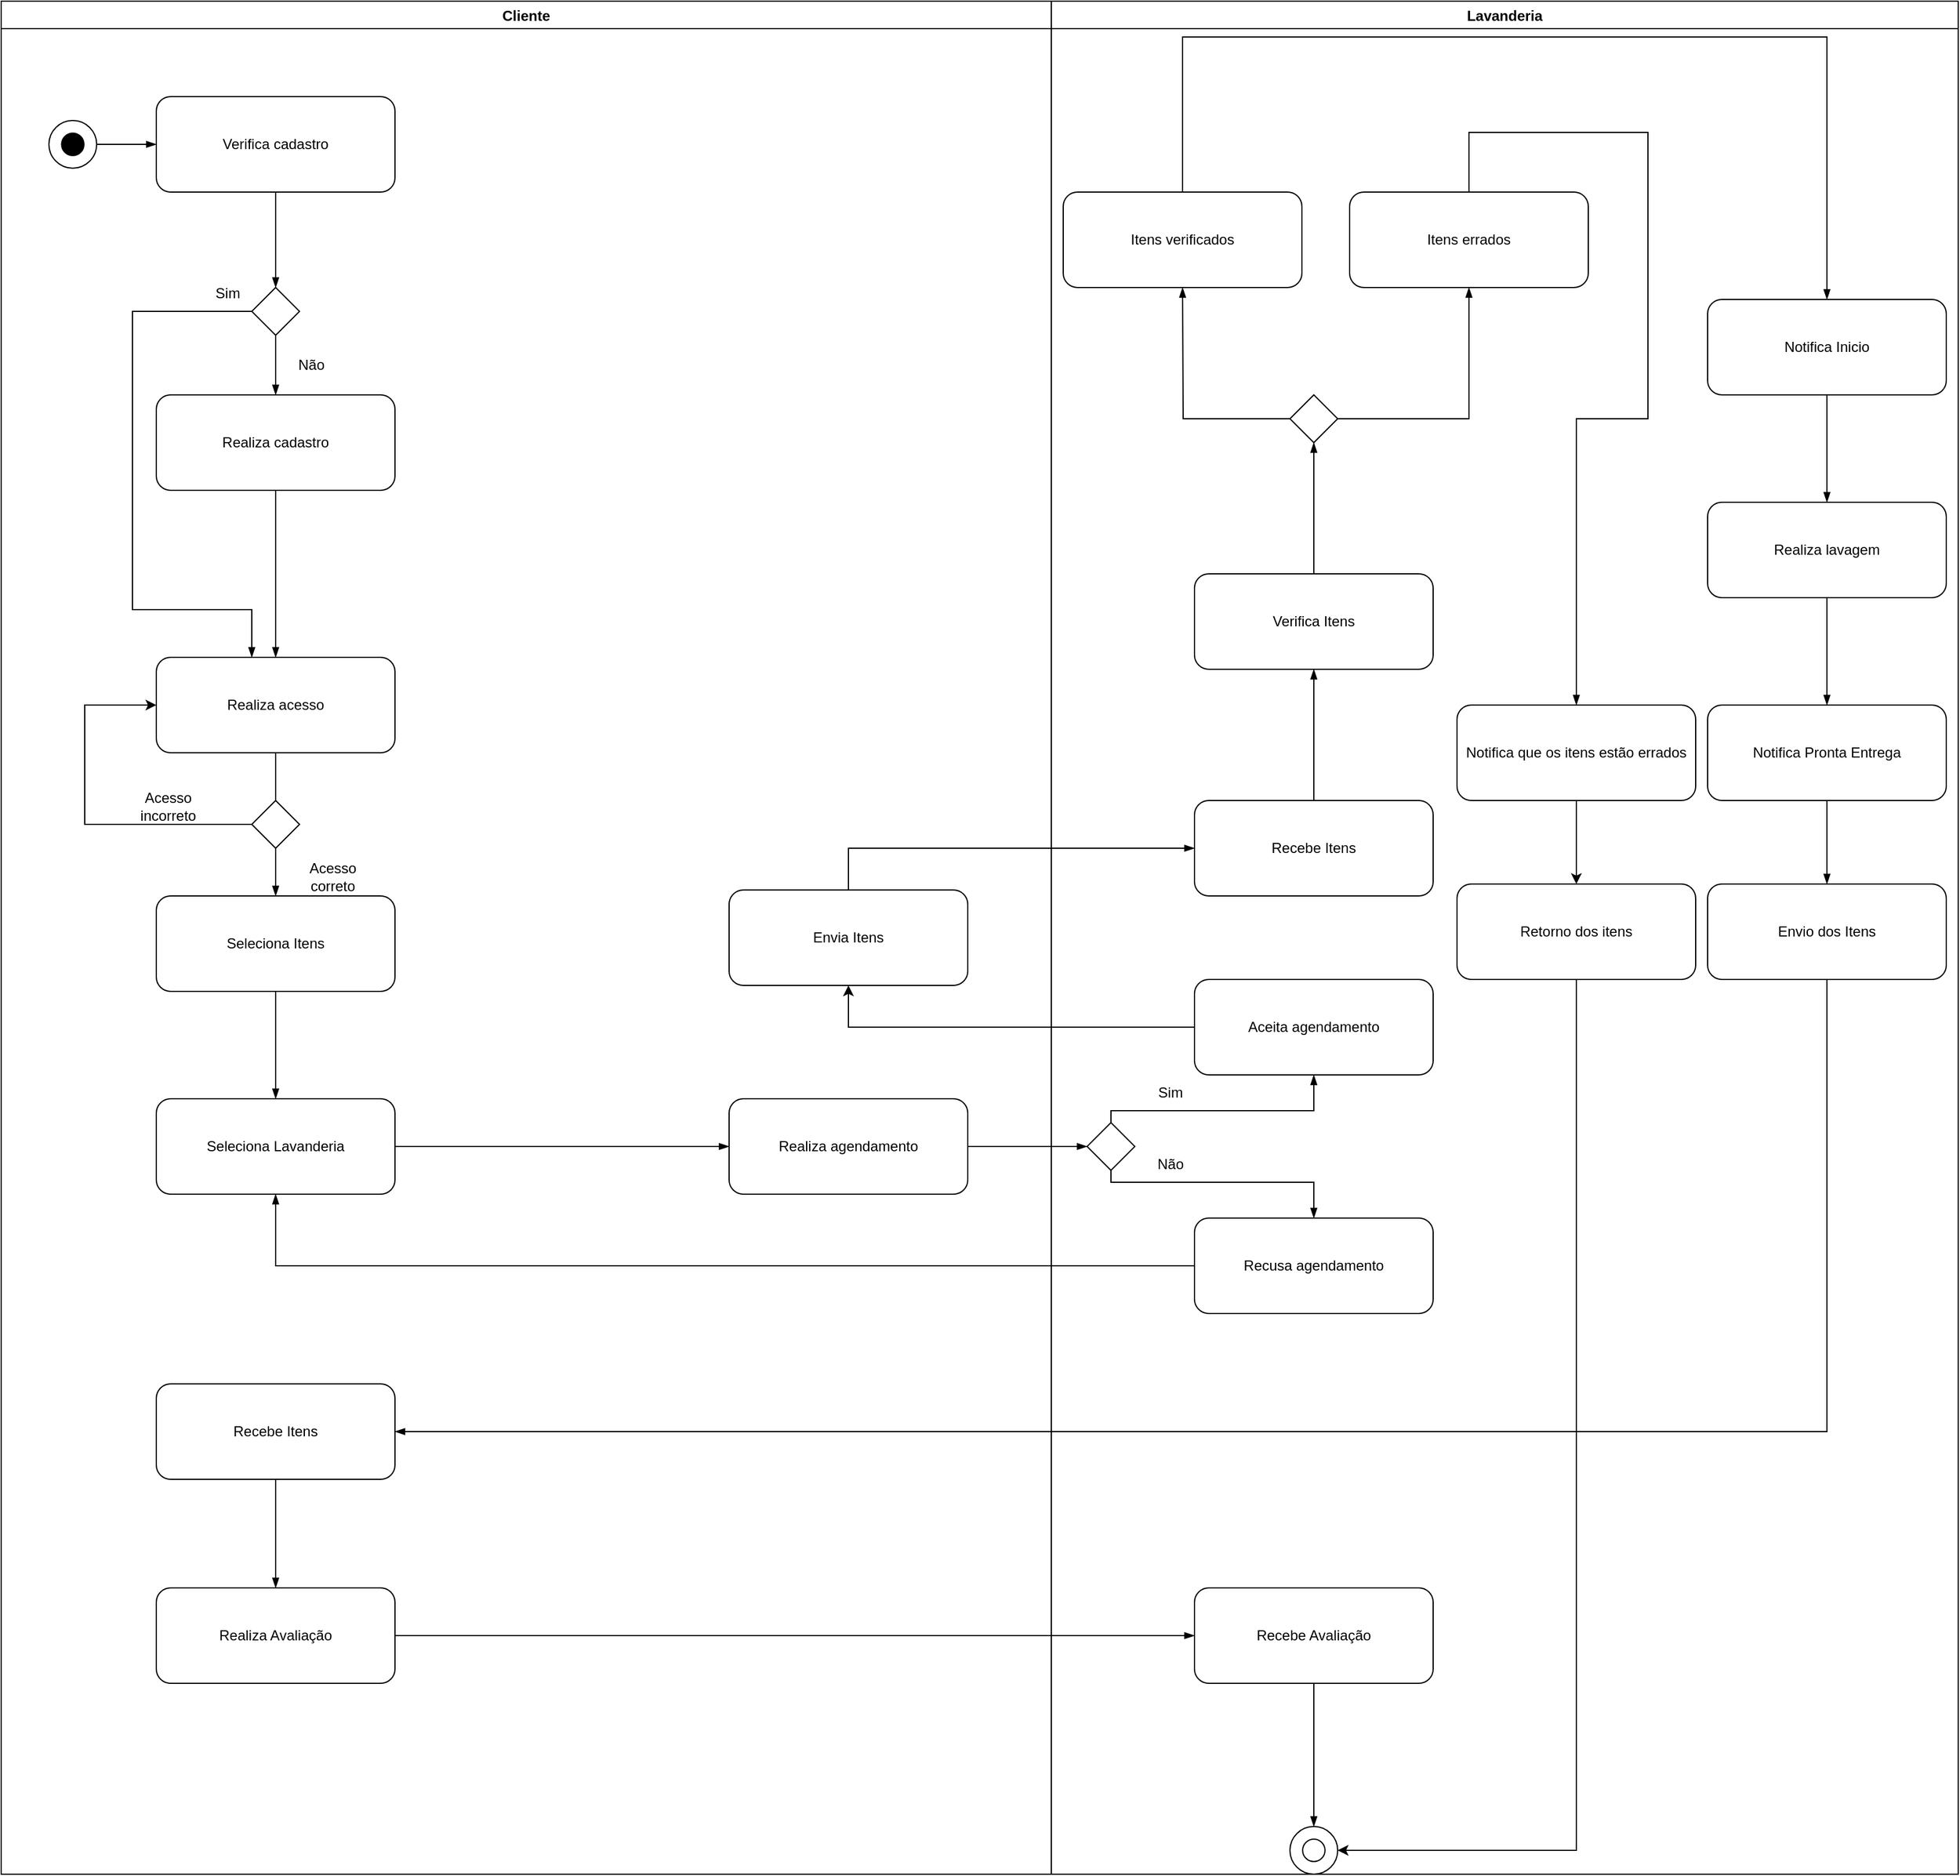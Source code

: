 <mxfile version="20.4.0" type="device" pages="3"><diagram id="IfsYRc5Mg-jDr0-MURpK" name="Operação completa"><mxGraphModel dx="4063" dy="2203" grid="1" gridSize="10" guides="1" tooltips="1" connect="1" arrows="1" fold="1" page="1" pageScale="1" pageWidth="1654" pageHeight="1169" math="0" shadow="0"><root><mxCell id="0"/><mxCell id="1" parent="0"/><mxCell id="47vRKmTv-_19eNQGU1aW-1" value="" style="group" parent="1" vertex="1" connectable="0"><mxGeometry x="50" y="110" width="40" height="40" as="geometry"/></mxCell><mxCell id="47vRKmTv-_19eNQGU1aW-2" value="" style="ellipse;whiteSpace=wrap;html=1;aspect=fixed;fillColor=#FFFFFF;" parent="47vRKmTv-_19eNQGU1aW-1" vertex="1"><mxGeometry width="40" height="40" as="geometry"/></mxCell><mxCell id="47vRKmTv-_19eNQGU1aW-3" value="" style="ellipse;whiteSpace=wrap;html=1;aspect=fixed;fillColor=#000000;strokeColor=#000000;" parent="47vRKmTv-_19eNQGU1aW-1" vertex="1"><mxGeometry x="10.625" y="10.625" width="18.75" height="18.75" as="geometry"/></mxCell><mxCell id="VrFl7ydne5iU1kMgcS8h-3" style="edgeStyle=orthogonalEdgeStyle;rounded=0;orthogonalLoop=1;jettySize=auto;html=1;endArrow=blockThin;endFill=1;entryX=0.5;entryY=0;entryDx=0;entryDy=0;" parent="1" source="YXRBTgzAL3KgcLCefs1_-1" target="VrFl7ydne5iU1kMgcS8h-2" edge="1"><mxGeometry relative="1" as="geometry"><mxPoint x="240" y="250.0" as="targetPoint"/></mxGeometry></mxCell><mxCell id="YXRBTgzAL3KgcLCefs1_-1" value="Verifica cadastro" style="rounded=1;whiteSpace=wrap;html=1;fillColor=#FFFFFF;" parent="1" vertex="1"><mxGeometry x="140" y="90" width="200" height="80" as="geometry"/></mxCell><mxCell id="YXRBTgzAL3KgcLCefs1_-2" style="edgeStyle=orthogonalEdgeStyle;rounded=0;orthogonalLoop=1;jettySize=auto;html=1;entryX=0;entryY=0.5;entryDx=0;entryDy=0;endArrow=blockThin;endFill=1;" parent="1" source="47vRKmTv-_19eNQGU1aW-2" target="YXRBTgzAL3KgcLCefs1_-1" edge="1"><mxGeometry relative="1" as="geometry"/></mxCell><mxCell id="VrFl7ydne5iU1kMgcS8h-1" value="" style="group" parent="1" vertex="1" connectable="0"><mxGeometry x="220" y="250" width="40" height="40" as="geometry"/></mxCell><mxCell id="VrFl7ydne5iU1kMgcS8h-2" value="" style="rhombus;whiteSpace=wrap;html=1;fillColor=#FFFFFF;" parent="VrFl7ydne5iU1kMgcS8h-1" vertex="1"><mxGeometry width="40" height="40" as="geometry"/></mxCell><mxCell id="VrFl7ydne5iU1kMgcS8h-9" style="edgeStyle=orthogonalEdgeStyle;rounded=0;orthogonalLoop=1;jettySize=auto;html=1;entryX=0.5;entryY=0;entryDx=0;entryDy=0;endArrow=blockThin;endFill=1;" parent="1" source="VrFl7ydne5iU1kMgcS8h-4" target="VrFl7ydne5iU1kMgcS8h-7" edge="1"><mxGeometry relative="1" as="geometry"/></mxCell><mxCell id="VrFl7ydne5iU1kMgcS8h-4" value="Realiza cadastro" style="rounded=1;whiteSpace=wrap;html=1;fillColor=#FFFFFF;" parent="1" vertex="1"><mxGeometry x="140" y="340" width="200" height="80" as="geometry"/></mxCell><mxCell id="VrFl7ydne5iU1kMgcS8h-5" style="edgeStyle=orthogonalEdgeStyle;rounded=0;orthogonalLoop=1;jettySize=auto;html=1;entryX=0.5;entryY=0;entryDx=0;entryDy=0;endArrow=blockThin;endFill=1;" parent="1" source="VrFl7ydne5iU1kMgcS8h-2" target="VrFl7ydne5iU1kMgcS8h-4" edge="1"><mxGeometry relative="1" as="geometry"/></mxCell><mxCell id="VrFl7ydne5iU1kMgcS8h-6" style="edgeStyle=orthogonalEdgeStyle;rounded=0;orthogonalLoop=1;jettySize=auto;html=1;endArrow=blockThin;endFill=1;" parent="1" source="VrFl7ydne5iU1kMgcS8h-2" target="VrFl7ydne5iU1kMgcS8h-7" edge="1"><mxGeometry relative="1" as="geometry"><mxPoint x="200" y="550" as="targetPoint"/><Array as="points"><mxPoint x="120" y="270"/><mxPoint x="120" y="520"/><mxPoint x="220" y="520"/></Array></mxGeometry></mxCell><mxCell id="VrFl7ydne5iU1kMgcS8h-20" style="edgeStyle=orthogonalEdgeStyle;rounded=0;orthogonalLoop=1;jettySize=auto;html=1;endArrow=blockThin;endFill=1;" parent="1" source="VrFl7ydne5iU1kMgcS8h-7" edge="1"><mxGeometry relative="1" as="geometry"><mxPoint x="240" y="760" as="targetPoint"/></mxGeometry></mxCell><mxCell id="VrFl7ydne5iU1kMgcS8h-7" value="Realiza acesso" style="rounded=1;whiteSpace=wrap;html=1;fillColor=#FFFFFF;" parent="1" vertex="1"><mxGeometry x="140" y="560" width="200" height="80" as="geometry"/></mxCell><mxCell id="VrFl7ydne5iU1kMgcS8h-12" style="edgeStyle=orthogonalEdgeStyle;rounded=0;orthogonalLoop=1;jettySize=auto;html=1;endArrow=blockThin;endFill=1;" parent="1" source="VrFl7ydne5iU1kMgcS8h-11" edge="1"><mxGeometry relative="1" as="geometry"><mxPoint x="920" y="970" as="targetPoint"/></mxGeometry></mxCell><mxCell id="VrFl7ydne5iU1kMgcS8h-11" value="Realiza agendamento" style="rounded=1;whiteSpace=wrap;html=1;fillColor=#FFFFFF;" parent="1" vertex="1"><mxGeometry x="620" y="930" width="200" height="80" as="geometry"/></mxCell><mxCell id="t6k11m7pi8vJAR_w9bkH-12" style="edgeStyle=orthogonalEdgeStyle;rounded=0;orthogonalLoop=1;jettySize=auto;html=1;entryX=0.5;entryY=1;entryDx=0;entryDy=0;" parent="1" source="VrFl7ydne5iU1kMgcS8h-13" target="VrFl7ydne5iU1kMgcS8h-28" edge="1"><mxGeometry relative="1" as="geometry"/></mxCell><mxCell id="VrFl7ydne5iU1kMgcS8h-13" value="Aceita agendamento" style="rounded=1;whiteSpace=wrap;html=1;fillColor=#FFFFFF;" parent="1" vertex="1"><mxGeometry x="1010" y="830" width="200" height="80" as="geometry"/></mxCell><mxCell id="VrFl7ydne5iU1kMgcS8h-14" value="" style="group" parent="1" vertex="1" connectable="0"><mxGeometry x="920" y="950" width="40" height="40" as="geometry"/></mxCell><mxCell id="VrFl7ydne5iU1kMgcS8h-15" value="" style="rhombus;whiteSpace=wrap;html=1;fillColor=#FFFFFF;" parent="VrFl7ydne5iU1kMgcS8h-14" vertex="1"><mxGeometry width="40" height="40" as="geometry"/></mxCell><mxCell id="VrFl7ydne5iU1kMgcS8h-16" style="edgeStyle=orthogonalEdgeStyle;rounded=0;orthogonalLoop=1;jettySize=auto;html=1;entryX=0.5;entryY=1;entryDx=0;entryDy=0;endArrow=blockThin;endFill=1;" parent="1" source="VrFl7ydne5iU1kMgcS8h-15" target="VrFl7ydne5iU1kMgcS8h-13" edge="1"><mxGeometry relative="1" as="geometry"><Array as="points"><mxPoint x="940" y="940"/><mxPoint x="1110" y="940"/></Array></mxGeometry></mxCell><mxCell id="VrFl7ydne5iU1kMgcS8h-19" style="edgeStyle=orthogonalEdgeStyle;rounded=0;orthogonalLoop=1;jettySize=auto;html=1;entryX=0.5;entryY=1;entryDx=0;entryDy=0;endArrow=blockThin;endFill=1;" parent="1" source="VrFl7ydne5iU1kMgcS8h-17" target="VrFl7ydne5iU1kMgcS8h-25" edge="1"><mxGeometry relative="1" as="geometry"/></mxCell><mxCell id="VrFl7ydne5iU1kMgcS8h-17" value="Recusa agendamento" style="rounded=1;whiteSpace=wrap;html=1;fillColor=#FFFFFF;" parent="1" vertex="1"><mxGeometry x="1010" y="1030" width="200" height="80" as="geometry"/></mxCell><mxCell id="VrFl7ydne5iU1kMgcS8h-18" style="edgeStyle=orthogonalEdgeStyle;rounded=0;orthogonalLoop=1;jettySize=auto;html=1;entryX=0.5;entryY=0;entryDx=0;entryDy=0;endArrow=blockThin;endFill=1;" parent="1" source="VrFl7ydne5iU1kMgcS8h-15" target="VrFl7ydne5iU1kMgcS8h-17" edge="1"><mxGeometry relative="1" as="geometry"><Array as="points"><mxPoint x="940" y="1000"/><mxPoint x="1110" y="1000"/></Array></mxGeometry></mxCell><mxCell id="VrFl7ydne5iU1kMgcS8h-24" style="edgeStyle=orthogonalEdgeStyle;rounded=0;orthogonalLoop=1;jettySize=auto;html=1;endArrow=blockThin;endFill=1;" parent="1" source="VrFl7ydne5iU1kMgcS8h-21" edge="1"><mxGeometry relative="1" as="geometry"><mxPoint x="240" y="930" as="targetPoint"/></mxGeometry></mxCell><mxCell id="VrFl7ydne5iU1kMgcS8h-21" value="Seleciona Itens" style="rounded=1;whiteSpace=wrap;html=1;fillColor=#FFFFFF;" parent="1" vertex="1"><mxGeometry x="140" y="760" width="200" height="80" as="geometry"/></mxCell><mxCell id="VrFl7ydne5iU1kMgcS8h-26" style="edgeStyle=orthogonalEdgeStyle;rounded=0;orthogonalLoop=1;jettySize=auto;html=1;entryX=0;entryY=0.5;entryDx=0;entryDy=0;endArrow=blockThin;endFill=1;" parent="1" source="VrFl7ydne5iU1kMgcS8h-25" target="VrFl7ydne5iU1kMgcS8h-11" edge="1"><mxGeometry relative="1" as="geometry"/></mxCell><mxCell id="VrFl7ydne5iU1kMgcS8h-25" value="Seleciona Lavanderia" style="rounded=1;whiteSpace=wrap;html=1;fillColor=#FFFFFF;" parent="1" vertex="1"><mxGeometry x="140" y="930" width="200" height="80" as="geometry"/></mxCell><mxCell id="VrFl7ydne5iU1kMgcS8h-32" style="edgeStyle=orthogonalEdgeStyle;rounded=0;orthogonalLoop=1;jettySize=auto;html=1;entryX=0;entryY=0.5;entryDx=0;entryDy=0;endArrow=blockThin;endFill=1;exitX=0.5;exitY=0;exitDx=0;exitDy=0;" parent="1" source="VrFl7ydne5iU1kMgcS8h-28" target="VrFl7ydne5iU1kMgcS8h-31" edge="1"><mxGeometry relative="1" as="geometry"><Array as="points"><mxPoint x="720" y="720"/></Array></mxGeometry></mxCell><mxCell id="VrFl7ydne5iU1kMgcS8h-35" style="edgeStyle=orthogonalEdgeStyle;rounded=0;orthogonalLoop=1;jettySize=auto;html=1;entryX=0.5;entryY=1;entryDx=0;entryDy=0;endArrow=blockThin;endFill=1;" parent="1" source="VrFl7ydne5iU1kMgcS8h-31" target="VrFl7ydne5iU1kMgcS8h-34" edge="1"><mxGeometry relative="1" as="geometry"/></mxCell><mxCell id="VrFl7ydne5iU1kMgcS8h-31" value="Recebe Itens" style="rounded=1;whiteSpace=wrap;html=1;fillColor=#FFFFFF;" parent="1" vertex="1"><mxGeometry x="1010" y="680" width="200" height="80" as="geometry"/></mxCell><mxCell id="VrFl7ydne5iU1kMgcS8h-38" style="edgeStyle=orthogonalEdgeStyle;rounded=0;orthogonalLoop=1;jettySize=auto;html=1;entryX=0.5;entryY=1;entryDx=0;entryDy=0;endArrow=blockThin;endFill=1;" parent="1" source="VrFl7ydne5iU1kMgcS8h-34" target="VrFl7ydne5iU1kMgcS8h-37" edge="1"><mxGeometry relative="1" as="geometry"/></mxCell><mxCell id="VrFl7ydne5iU1kMgcS8h-34" value="Verifica Itens" style="rounded=1;whiteSpace=wrap;html=1;fillColor=#FFFFFF;" parent="1" vertex="1"><mxGeometry x="1010" y="490" width="200" height="80" as="geometry"/></mxCell><mxCell id="VrFl7ydne5iU1kMgcS8h-36" value="" style="group" parent="1" vertex="1" connectable="0"><mxGeometry x="1090" y="340" width="40" height="40" as="geometry"/></mxCell><mxCell id="VrFl7ydne5iU1kMgcS8h-37" value="" style="rhombus;whiteSpace=wrap;html=1;fillColor=#FFFFFF;" parent="VrFl7ydne5iU1kMgcS8h-36" vertex="1"><mxGeometry width="40" height="40" as="geometry"/></mxCell><mxCell id="VrFl7ydne5iU1kMgcS8h-39" style="edgeStyle=orthogonalEdgeStyle;rounded=0;orthogonalLoop=1;jettySize=auto;html=1;endArrow=blockThin;endFill=1;" parent="1" source="VrFl7ydne5iU1kMgcS8h-37" edge="1"><mxGeometry relative="1" as="geometry"><mxPoint x="1000" y="250" as="targetPoint"/></mxGeometry></mxCell><mxCell id="VrFl7ydne5iU1kMgcS8h-45" style="edgeStyle=orthogonalEdgeStyle;rounded=0;orthogonalLoop=1;jettySize=auto;html=1;entryX=0.5;entryY=0;entryDx=0;entryDy=0;endArrow=blockThin;endFill=1;" parent="1" source="VrFl7ydne5iU1kMgcS8h-40" target="VrFl7ydne5iU1kMgcS8h-44" edge="1"><mxGeometry relative="1" as="geometry"><Array as="points"><mxPoint x="1000" y="40"/><mxPoint x="1540" y="40"/></Array></mxGeometry></mxCell><mxCell id="VrFl7ydne5iU1kMgcS8h-40" value="Itens verificados" style="rounded=1;whiteSpace=wrap;html=1;fillColor=#FFFFFF;" parent="1" vertex="1"><mxGeometry x="900" y="170" width="200" height="80" as="geometry"/></mxCell><mxCell id="VrFl7ydne5iU1kMgcS8h-53" style="edgeStyle=orthogonalEdgeStyle;rounded=0;orthogonalLoop=1;jettySize=auto;html=1;entryX=0.5;entryY=0;entryDx=0;entryDy=0;endArrow=blockThin;endFill=1;" parent="1" source="VrFl7ydne5iU1kMgcS8h-41" target="t6k11m7pi8vJAR_w9bkH-1" edge="1"><mxGeometry relative="1" as="geometry"><Array as="points"><mxPoint x="1240" y="120"/><mxPoint x="1390" y="120"/><mxPoint x="1390" y="360"/><mxPoint x="1330" y="360"/></Array></mxGeometry></mxCell><mxCell id="VrFl7ydne5iU1kMgcS8h-41" value="Itens errados" style="rounded=1;whiteSpace=wrap;html=1;fillColor=#FFFFFF;" parent="1" vertex="1"><mxGeometry x="1140" y="170" width="200" height="80" as="geometry"/></mxCell><mxCell id="VrFl7ydne5iU1kMgcS8h-42" style="edgeStyle=orthogonalEdgeStyle;rounded=0;orthogonalLoop=1;jettySize=auto;html=1;entryX=0.5;entryY=1;entryDx=0;entryDy=0;endArrow=blockThin;endFill=1;" parent="1" source="VrFl7ydne5iU1kMgcS8h-37" target="VrFl7ydne5iU1kMgcS8h-41" edge="1"><mxGeometry relative="1" as="geometry"/></mxCell><mxCell id="VrFl7ydne5iU1kMgcS8h-47" style="edgeStyle=orthogonalEdgeStyle;rounded=0;orthogonalLoop=1;jettySize=auto;html=1;entryX=0.5;entryY=0;entryDx=0;entryDy=0;endArrow=blockThin;endFill=1;" parent="1" source="VrFl7ydne5iU1kMgcS8h-44" target="VrFl7ydne5iU1kMgcS8h-46" edge="1"><mxGeometry relative="1" as="geometry"/></mxCell><mxCell id="VrFl7ydne5iU1kMgcS8h-44" value="Notifica Inicio" style="rounded=1;whiteSpace=wrap;html=1;fillColor=#FFFFFF;" parent="1" vertex="1"><mxGeometry x="1440" y="260" width="200" height="80" as="geometry"/></mxCell><mxCell id="VrFl7ydne5iU1kMgcS8h-50" style="edgeStyle=orthogonalEdgeStyle;rounded=0;orthogonalLoop=1;jettySize=auto;html=1;entryX=0.5;entryY=0;entryDx=0;entryDy=0;endArrow=blockThin;endFill=1;" parent="1" source="VrFl7ydne5iU1kMgcS8h-46" target="VrFl7ydne5iU1kMgcS8h-49" edge="1"><mxGeometry relative="1" as="geometry"/></mxCell><mxCell id="VrFl7ydne5iU1kMgcS8h-46" value="Realiza lavagem" style="rounded=1;whiteSpace=wrap;html=1;fillColor=#FFFFFF;" parent="1" vertex="1"><mxGeometry x="1440" y="430" width="200" height="80" as="geometry"/></mxCell><mxCell id="VrFl7ydne5iU1kMgcS8h-52" style="edgeStyle=orthogonalEdgeStyle;rounded=0;orthogonalLoop=1;jettySize=auto;html=1;entryX=0.5;entryY=0;entryDx=0;entryDy=0;endArrow=blockThin;endFill=1;" parent="1" source="VrFl7ydne5iU1kMgcS8h-49" target="VrFl7ydne5iU1kMgcS8h-51" edge="1"><mxGeometry relative="1" as="geometry"/></mxCell><mxCell id="VrFl7ydne5iU1kMgcS8h-49" value="Notifica Pronta Entrega" style="rounded=1;whiteSpace=wrap;html=1;fillColor=#FFFFFF;" parent="1" vertex="1"><mxGeometry x="1440" y="600" width="200" height="80" as="geometry"/></mxCell><mxCell id="VrFl7ydne5iU1kMgcS8h-56" style="edgeStyle=orthogonalEdgeStyle;rounded=0;orthogonalLoop=1;jettySize=auto;html=1;entryX=1;entryY=0.5;entryDx=0;entryDy=0;endArrow=blockThin;endFill=1;" parent="1" source="VrFl7ydne5iU1kMgcS8h-51" target="VrFl7ydne5iU1kMgcS8h-55" edge="1"><mxGeometry relative="1" as="geometry"><Array as="points"><mxPoint x="1540" y="1209"/></Array></mxGeometry></mxCell><mxCell id="VrFl7ydne5iU1kMgcS8h-51" value="Envio dos Itens" style="rounded=1;whiteSpace=wrap;html=1;fillColor=#FFFFFF;" parent="1" vertex="1"><mxGeometry x="1440" y="750" width="200" height="80" as="geometry"/></mxCell><mxCell id="VrFl7ydne5iU1kMgcS8h-58" value="" style="edgeStyle=orthogonalEdgeStyle;rounded=0;orthogonalLoop=1;jettySize=auto;html=1;endArrow=blockThin;endFill=1;entryX=0.5;entryY=0;entryDx=0;entryDy=0;" parent="1" source="VrFl7ydne5iU1kMgcS8h-55" target="VrFl7ydne5iU1kMgcS8h-59" edge="1"><mxGeometry relative="1" as="geometry"><mxPoint x="240" y="1339" as="targetPoint"/></mxGeometry></mxCell><mxCell id="VrFl7ydne5iU1kMgcS8h-55" value="Recebe Itens" style="rounded=1;whiteSpace=wrap;html=1;fillColor=#FFFFFF;" parent="1" vertex="1"><mxGeometry x="140" y="1169" width="200" height="80" as="geometry"/></mxCell><mxCell id="VrFl7ydne5iU1kMgcS8h-61" style="edgeStyle=orthogonalEdgeStyle;rounded=0;orthogonalLoop=1;jettySize=auto;html=1;entryX=0;entryY=0.5;entryDx=0;entryDy=0;endArrow=blockThin;endFill=1;" parent="1" source="VrFl7ydne5iU1kMgcS8h-59" target="VrFl7ydne5iU1kMgcS8h-60" edge="1"><mxGeometry relative="1" as="geometry"/></mxCell><mxCell id="VrFl7ydne5iU1kMgcS8h-59" value="Realiza Avaliação" style="rounded=1;whiteSpace=wrap;html=1;fillColor=#FFFFFF;" parent="1" vertex="1"><mxGeometry x="140" y="1340" width="200" height="80" as="geometry"/></mxCell><mxCell id="01LzA9og32N8gDvqlm2z-8" style="edgeStyle=orthogonalEdgeStyle;rounded=0;orthogonalLoop=1;jettySize=auto;html=1;endArrow=blockThin;endFill=1;" parent="1" source="VrFl7ydne5iU1kMgcS8h-60" edge="1"><mxGeometry relative="1" as="geometry"><mxPoint x="1110" y="1540" as="targetPoint"/></mxGeometry></mxCell><mxCell id="VrFl7ydne5iU1kMgcS8h-60" value="Recebe Avaliação" style="rounded=1;whiteSpace=wrap;html=1;fillColor=#FFFFFF;" parent="1" vertex="1"><mxGeometry x="1010" y="1340" width="200" height="80" as="geometry"/></mxCell><mxCell id="01LzA9og32N8gDvqlm2z-5" value="" style="group" parent="1" vertex="1" connectable="0"><mxGeometry x="1090" y="1540" width="40" height="40" as="geometry"/></mxCell><mxCell id="01LzA9og32N8gDvqlm2z-6" value="" style="ellipse;whiteSpace=wrap;html=1;aspect=fixed;fillColor=#FFFFFF;" parent="01LzA9og32N8gDvqlm2z-5" vertex="1"><mxGeometry width="40" height="40" as="geometry"/></mxCell><mxCell id="01LzA9og32N8gDvqlm2z-7" value="" style="ellipse;whiteSpace=wrap;html=1;aspect=fixed;fillColor=none;strokeColor=#000000;" parent="01LzA9og32N8gDvqlm2z-5" vertex="1"><mxGeometry x="10.625" y="10.625" width="18.75" height="18.75" as="geometry"/></mxCell><mxCell id="01LzA9og32N8gDvqlm2z-9" value="Cliente" style="swimlane;strokeColor=#000000;fillColor=none;" parent="1" vertex="1"><mxGeometry x="10" y="10" width="880" height="1570" as="geometry"/></mxCell><mxCell id="t6k11m7pi8vJAR_w9bkH-8" value="" style="rhombus;whiteSpace=wrap;html=1;fillColor=#FFFFFF;" parent="01LzA9og32N8gDvqlm2z-9" vertex="1"><mxGeometry x="210" y="670" width="40" height="40" as="geometry"/></mxCell><mxCell id="t6k11m7pi8vJAR_w9bkH-10" value="Acesso incorreto" style="text;html=1;strokeColor=none;fillColor=none;align=center;verticalAlign=middle;whiteSpace=wrap;rounded=0;" parent="01LzA9og32N8gDvqlm2z-9" vertex="1"><mxGeometry x="110" y="660" width="60" height="30" as="geometry"/></mxCell><mxCell id="t6k11m7pi8vJAR_w9bkH-11" value="Acesso correto" style="text;html=1;strokeColor=none;fillColor=none;align=center;verticalAlign=middle;whiteSpace=wrap;rounded=0;" parent="01LzA9og32N8gDvqlm2z-9" vertex="1"><mxGeometry x="248" y="719" width="60" height="30" as="geometry"/></mxCell><mxCell id="VrFl7ydne5iU1kMgcS8h-28" value="Envia Itens" style="rounded=1;whiteSpace=wrap;html=1;fillColor=#FFFFFF;" parent="01LzA9og32N8gDvqlm2z-9" vertex="1"><mxGeometry x="610" y="745" width="200" height="80" as="geometry"/></mxCell><mxCell id="SahFtmSIuTsFPScxFOdT-1" value="Sim" style="text;html=1;strokeColor=none;fillColor=none;align=center;verticalAlign=middle;whiteSpace=wrap;rounded=0;" vertex="1" parent="01LzA9og32N8gDvqlm2z-9"><mxGeometry x="160" y="230" width="60" height="30" as="geometry"/></mxCell><mxCell id="SahFtmSIuTsFPScxFOdT-2" value="Não" style="text;html=1;strokeColor=none;fillColor=none;align=center;verticalAlign=middle;whiteSpace=wrap;rounded=0;" vertex="1" parent="01LzA9og32N8gDvqlm2z-9"><mxGeometry x="230" y="290" width="60" height="30" as="geometry"/></mxCell><mxCell id="01LzA9og32N8gDvqlm2z-10" value="Lavanderia" style="swimlane;strokeColor=#000000;fillColor=none;" parent="1" vertex="1"><mxGeometry x="890" y="10" width="760" height="1570" as="geometry"/></mxCell><mxCell id="t6k11m7pi8vJAR_w9bkH-6" style="edgeStyle=orthogonalEdgeStyle;rounded=0;orthogonalLoop=1;jettySize=auto;html=1;entryX=0.5;entryY=0;entryDx=0;entryDy=0;" parent="01LzA9og32N8gDvqlm2z-10" source="t6k11m7pi8vJAR_w9bkH-1" target="t6k11m7pi8vJAR_w9bkH-5" edge="1"><mxGeometry relative="1" as="geometry"/></mxCell><mxCell id="t6k11m7pi8vJAR_w9bkH-1" value="Notifica que os itens estão errados" style="rounded=1;whiteSpace=wrap;html=1;fillColor=#FFFFFF;" parent="01LzA9og32N8gDvqlm2z-10" vertex="1"><mxGeometry x="340" y="590" width="200" height="80" as="geometry"/></mxCell><mxCell id="t6k11m7pi8vJAR_w9bkH-5" value="Retorno dos itens" style="rounded=1;whiteSpace=wrap;html=1;fillColor=#FFFFFF;" parent="01LzA9og32N8gDvqlm2z-10" vertex="1"><mxGeometry x="340" y="740" width="200" height="80" as="geometry"/></mxCell><mxCell id="sqboNvfPDtbjn3dPvoHU-1" value="Sim" style="text;html=1;strokeColor=none;fillColor=none;align=center;verticalAlign=middle;whiteSpace=wrap;rounded=0;" vertex="1" parent="01LzA9og32N8gDvqlm2z-10"><mxGeometry x="70" y="900" width="60" height="30" as="geometry"/></mxCell><mxCell id="sqboNvfPDtbjn3dPvoHU-2" value="Não" style="text;html=1;strokeColor=none;fillColor=none;align=center;verticalAlign=middle;whiteSpace=wrap;rounded=0;" vertex="1" parent="01LzA9og32N8gDvqlm2z-10"><mxGeometry x="70" y="960" width="60" height="30" as="geometry"/></mxCell><mxCell id="t6k11m7pi8vJAR_w9bkH-7" style="edgeStyle=orthogonalEdgeStyle;rounded=0;orthogonalLoop=1;jettySize=auto;html=1;entryX=1;entryY=0.5;entryDx=0;entryDy=0;" parent="1" source="t6k11m7pi8vJAR_w9bkH-5" target="01LzA9og32N8gDvqlm2z-6" edge="1"><mxGeometry relative="1" as="geometry"><Array as="points"><mxPoint x="1330" y="1560"/></Array></mxGeometry></mxCell><mxCell id="t6k11m7pi8vJAR_w9bkH-9" style="edgeStyle=orthogonalEdgeStyle;rounded=0;orthogonalLoop=1;jettySize=auto;html=1;entryX=0;entryY=0.5;entryDx=0;entryDy=0;" parent="1" source="t6k11m7pi8vJAR_w9bkH-8" target="VrFl7ydne5iU1kMgcS8h-7" edge="1"><mxGeometry relative="1" as="geometry"><Array as="points"><mxPoint x="80" y="700"/><mxPoint x="80" y="600"/></Array></mxGeometry></mxCell></root></mxGraphModel></diagram><diagram id="sxvmRgZ_YBnTu4JssiMf" name="Pagamento"><mxGraphModel dx="2370" dy="1285" grid="1" gridSize="10" guides="1" tooltips="1" connect="1" arrows="1" fold="1" page="1" pageScale="1" pageWidth="1654" pageHeight="1169" math="0" shadow="0"><root><mxCell id="0"/><mxCell id="1" parent="0"/><mxCell id="ZNAPqNx0gfUWYZjUcan0-1" value="Banco" style="swimlane;" vertex="1" parent="1"><mxGeometry x="3" y="160" width="1647" height="820" as="geometry"/></mxCell><mxCell id="a3QS-mO6QSkXfo5q1LpN-1" value="" style="group" parent="ZNAPqNx0gfUWYZjUcan0-1" vertex="1" connectable="0"><mxGeometry x="17" y="400" width="40" height="40" as="geometry"/></mxCell><mxCell id="a3QS-mO6QSkXfo5q1LpN-2" value="" style="ellipse;whiteSpace=wrap;html=1;aspect=fixed;fillColor=#FFFFFF;" parent="a3QS-mO6QSkXfo5q1LpN-1" vertex="1"><mxGeometry width="40" height="40" as="geometry"/></mxCell><mxCell id="a3QS-mO6QSkXfo5q1LpN-3" value="" style="ellipse;whiteSpace=wrap;html=1;aspect=fixed;fillColor=#000000;" parent="a3QS-mO6QSkXfo5q1LpN-1" vertex="1"><mxGeometry x="10.625" y="10.625" width="18.75" height="18.75" as="geometry"/></mxCell><mxCell id="a3QS-mO6QSkXfo5q1LpN-4" style="edgeStyle=orthogonalEdgeStyle;rounded=0;orthogonalLoop=1;jettySize=auto;html=1;endArrow=blockThin;endFill=1;" parent="ZNAPqNx0gfUWYZjUcan0-1" source="a3QS-mO6QSkXfo5q1LpN-2" edge="1"><mxGeometry relative="1" as="geometry"><mxPoint x="137" y="420" as="targetPoint"/></mxGeometry></mxCell><mxCell id="B0vrQ1eZEdZoNN2Sc7O5-1" style="edgeStyle=orthogonalEdgeStyle;rounded=0;orthogonalLoop=1;jettySize=auto;html=1;endArrow=blockThin;endFill=1;" parent="ZNAPqNx0gfUWYZjUcan0-1" source="B0vrQ1eZEdZoNN2Sc7O5-2" edge="1"><mxGeometry relative="1" as="geometry"><mxPoint x="387" y="420" as="targetPoint"/></mxGeometry></mxCell><mxCell id="B0vrQ1eZEdZoNN2Sc7O5-2" value="Cria transação" style="rounded=1;whiteSpace=wrap;html=1;fillColor=#FFFFFF;" parent="ZNAPqNx0gfUWYZjUcan0-1" vertex="1"><mxGeometry x="137" y="380" width="200" height="80" as="geometry"/></mxCell><mxCell id="TjZODov4gZNtRjL34HoA-1" value="" style="group" parent="ZNAPqNx0gfUWYZjUcan0-1" vertex="1" connectable="0"><mxGeometry x="387" y="400" width="40" height="40" as="geometry"/></mxCell><mxCell id="TjZODov4gZNtRjL34HoA-2" value="" style="rhombus;whiteSpace=wrap;html=1;fillColor=#FFFFFF;" parent="TjZODov4gZNtRjL34HoA-1" vertex="1"><mxGeometry width="40" height="40" as="geometry"/></mxCell><mxCell id="BY1lvRaxusAdbS99mWs7-4" value="Cartão de crédito" style="rounded=1;whiteSpace=wrap;html=1;fillColor=#FFFFFF;" parent="ZNAPqNx0gfUWYZjUcan0-1" vertex="1"><mxGeometry x="457" y="235" width="200" height="80" as="geometry"/></mxCell><mxCell id="BY1lvRaxusAdbS99mWs7-6" value="Pix" style="rounded=1;whiteSpace=wrap;html=1;fillColor=#FFFFFF;" parent="ZNAPqNx0gfUWYZjUcan0-1" vertex="1"><mxGeometry x="457" y="380" width="200" height="80" as="geometry"/></mxCell><mxCell id="BY1lvRaxusAdbS99mWs7-8" value="Boleto Bancário" style="rounded=1;whiteSpace=wrap;html=1;fillColor=#FFFFFF;" parent="ZNAPqNx0gfUWYZjUcan0-1" vertex="1"><mxGeometry x="457" y="535" width="200" height="80" as="geometry"/></mxCell><mxCell id="BY1lvRaxusAdbS99mWs7-9" style="edgeStyle=orthogonalEdgeStyle;rounded=0;orthogonalLoop=1;jettySize=auto;html=1;entryX=0;entryY=0.5;entryDx=0;entryDy=0;endArrow=blockThin;endFill=1;" parent="ZNAPqNx0gfUWYZjUcan0-1" source="TjZODov4gZNtRjL34HoA-2" target="BY1lvRaxusAdbS99mWs7-6" edge="1"><mxGeometry relative="1" as="geometry"/></mxCell><mxCell id="BY1lvRaxusAdbS99mWs7-10" style="edgeStyle=orthogonalEdgeStyle;rounded=0;orthogonalLoop=1;jettySize=auto;html=1;entryX=0;entryY=0.5;entryDx=0;entryDy=0;endArrow=blockThin;endFill=1;" parent="ZNAPqNx0gfUWYZjUcan0-1" source="TjZODov4gZNtRjL34HoA-2" target="BY1lvRaxusAdbS99mWs7-4" edge="1"><mxGeometry relative="1" as="geometry"><Array as="points"><mxPoint x="407" y="275"/></Array></mxGeometry></mxCell><mxCell id="BY1lvRaxusAdbS99mWs7-11" style="edgeStyle=orthogonalEdgeStyle;rounded=0;orthogonalLoop=1;jettySize=auto;html=1;entryX=0;entryY=0.5;entryDx=0;entryDy=0;endArrow=blockThin;endFill=1;" parent="ZNAPqNx0gfUWYZjUcan0-1" source="TjZODov4gZNtRjL34HoA-2" target="BY1lvRaxusAdbS99mWs7-8" edge="1"><mxGeometry relative="1" as="geometry"><Array as="points"><mxPoint x="407" y="575"/></Array></mxGeometry></mxCell><mxCell id="BY1lvRaxusAdbS99mWs7-13" value="Envia transação&amp;nbsp;" style="rounded=1;whiteSpace=wrap;html=1;fillColor=#FFFFFF;" parent="ZNAPqNx0gfUWYZjUcan0-1" vertex="1"><mxGeometry x="794" y="380" width="200" height="80" as="geometry"/></mxCell><mxCell id="BY1lvRaxusAdbS99mWs7-24" style="edgeStyle=orthogonalEdgeStyle;rounded=0;orthogonalLoop=1;jettySize=auto;html=1;entryX=0;entryY=0.5;entryDx=0;entryDy=0;endArrow=blockThin;endFill=1;" parent="ZNAPqNx0gfUWYZjUcan0-1" source="BY1lvRaxusAdbS99mWs7-14" target="BY1lvRaxusAdbS99mWs7-13" edge="1"><mxGeometry relative="1" as="geometry"/></mxCell><mxCell id="BY1lvRaxusAdbS99mWs7-14" value="" style="rhombus;whiteSpace=wrap;html=1;fillColor=#FFFFFF;" parent="ZNAPqNx0gfUWYZjUcan0-1" vertex="1"><mxGeometry x="714" y="400" width="40" height="40" as="geometry"/></mxCell><mxCell id="BY1lvRaxusAdbS99mWs7-3" style="edgeStyle=orthogonalEdgeStyle;rounded=0;orthogonalLoop=1;jettySize=auto;html=1;endArrow=blockThin;endFill=1;entryX=0.5;entryY=0;entryDx=0;entryDy=0;" parent="ZNAPqNx0gfUWYZjUcan0-1" source="BY1lvRaxusAdbS99mWs7-4" target="BY1lvRaxusAdbS99mWs7-14" edge="1"><mxGeometry relative="1" as="geometry"><mxPoint x="707" y="275" as="targetPoint"/></mxGeometry></mxCell><mxCell id="BY1lvRaxusAdbS99mWs7-5" style="edgeStyle=orthogonalEdgeStyle;rounded=0;orthogonalLoop=1;jettySize=auto;html=1;endArrow=blockThin;endFill=1;entryX=0;entryY=0.5;entryDx=0;entryDy=0;" parent="ZNAPqNx0gfUWYZjUcan0-1" source="BY1lvRaxusAdbS99mWs7-6" target="BY1lvRaxusAdbS99mWs7-14" edge="1"><mxGeometry relative="1" as="geometry"><mxPoint x="707" y="420" as="targetPoint"/></mxGeometry></mxCell><mxCell id="BY1lvRaxusAdbS99mWs7-16" value="" style="rhombus;whiteSpace=wrap;html=1;fillColor=#FFFFFF;" parent="ZNAPqNx0gfUWYZjUcan0-1" vertex="1"><mxGeometry x="1024" y="400" width="40" height="40" as="geometry"/></mxCell><mxCell id="BY1lvRaxusAdbS99mWs7-7" style="edgeStyle=orthogonalEdgeStyle;rounded=0;orthogonalLoop=1;jettySize=auto;html=1;endArrow=blockThin;endFill=1;entryX=0.5;entryY=1;entryDx=0;entryDy=0;" parent="ZNAPqNx0gfUWYZjUcan0-1" source="BY1lvRaxusAdbS99mWs7-8" target="BY1lvRaxusAdbS99mWs7-14" edge="1"><mxGeometry relative="1" as="geometry"><mxPoint x="707" y="575" as="targetPoint"/></mxGeometry></mxCell><mxCell id="BY1lvRaxusAdbS99mWs7-25" style="edgeStyle=orthogonalEdgeStyle;rounded=0;orthogonalLoop=1;jettySize=auto;html=1;entryX=0;entryY=0.5;entryDx=0;entryDy=0;endArrow=blockThin;endFill=1;" parent="ZNAPqNx0gfUWYZjUcan0-1" source="BY1lvRaxusAdbS99mWs7-13" target="BY1lvRaxusAdbS99mWs7-16" edge="1"><mxGeometry relative="1" as="geometry"/></mxCell><mxCell id="BY1lvRaxusAdbS99mWs7-18" value="Transação confirmada" style="rounded=1;whiteSpace=wrap;html=1;fillColor=#FFFFFF;" parent="ZNAPqNx0gfUWYZjUcan0-1" vertex="1"><mxGeometry x="1094" y="295" width="200" height="80" as="geometry"/></mxCell><mxCell id="BY1lvRaxusAdbS99mWs7-27" style="edgeStyle=orthogonalEdgeStyle;rounded=0;orthogonalLoop=1;jettySize=auto;html=1;entryX=0;entryY=0.5;entryDx=0;entryDy=0;endArrow=blockThin;endFill=1;" parent="ZNAPqNx0gfUWYZjUcan0-1" source="BY1lvRaxusAdbS99mWs7-16" target="BY1lvRaxusAdbS99mWs7-18" edge="1"><mxGeometry relative="1" as="geometry"><Array as="points"><mxPoint x="1044" y="335"/></Array></mxGeometry></mxCell><mxCell id="BY1lvRaxusAdbS99mWs7-20" value="Transação cancelada" style="rounded=1;whiteSpace=wrap;html=1;fillColor=#FFFFFF;" parent="ZNAPqNx0gfUWYZjUcan0-1" vertex="1"><mxGeometry x="1094" y="465" width="200" height="80" as="geometry"/></mxCell><mxCell id="BY1lvRaxusAdbS99mWs7-26" style="edgeStyle=orthogonalEdgeStyle;rounded=0;orthogonalLoop=1;jettySize=auto;html=1;entryX=0;entryY=0.5;entryDx=0;entryDy=0;endArrow=blockThin;endFill=1;" parent="ZNAPqNx0gfUWYZjUcan0-1" source="BY1lvRaxusAdbS99mWs7-16" target="BY1lvRaxusAdbS99mWs7-20" edge="1"><mxGeometry relative="1" as="geometry"><Array as="points"><mxPoint x="1044" y="505"/></Array></mxGeometry></mxCell><mxCell id="BY1lvRaxusAdbS99mWs7-23" value="Arquiva pagamento" style="rounded=1;whiteSpace=wrap;html=1;fillColor=#FFFFFF;" parent="ZNAPqNx0gfUWYZjUcan0-1" vertex="1"><mxGeometry x="1324" y="375" width="200" height="80" as="geometry"/></mxCell><mxCell id="BY1lvRaxusAdbS99mWs7-17" style="edgeStyle=orthogonalEdgeStyle;rounded=0;orthogonalLoop=1;jettySize=auto;html=1;endArrow=blockThin;endFill=1;entryX=0.5;entryY=0;entryDx=0;entryDy=0;" parent="ZNAPqNx0gfUWYZjUcan0-1" source="BY1lvRaxusAdbS99mWs7-18" target="BY1lvRaxusAdbS99mWs7-23" edge="1"><mxGeometry relative="1" as="geometry"><mxPoint x="1387" y="335" as="targetPoint"/></mxGeometry></mxCell><mxCell id="_PvgiNZK2zzfeFKNHbOO-1" value="" style="group" parent="ZNAPqNx0gfUWYZjUcan0-1" vertex="1" connectable="0"><mxGeometry x="1594" y="395" width="40" height="40" as="geometry"/></mxCell><mxCell id="_PvgiNZK2zzfeFKNHbOO-2" value="" style="ellipse;whiteSpace=wrap;html=1;aspect=fixed;fillColor=#FFFFFF;" parent="_PvgiNZK2zzfeFKNHbOO-1" vertex="1"><mxGeometry width="40" height="40" as="geometry"/></mxCell><mxCell id="_PvgiNZK2zzfeFKNHbOO-3" value="" style="ellipse;whiteSpace=wrap;html=1;aspect=fixed;fillColor=none;" parent="_PvgiNZK2zzfeFKNHbOO-1" vertex="1"><mxGeometry x="10.625" y="10.625" width="18.75" height="18.75" as="geometry"/></mxCell><mxCell id="_PvgiNZK2zzfeFKNHbOO-5" style="edgeStyle=orthogonalEdgeStyle;rounded=0;orthogonalLoop=1;jettySize=auto;html=1;entryX=0.5;entryY=1;entryDx=0;entryDy=0;endArrow=blockThin;endFill=1;" parent="ZNAPqNx0gfUWYZjUcan0-1" source="BY1lvRaxusAdbS99mWs7-20" target="_PvgiNZK2zzfeFKNHbOO-2" edge="1"><mxGeometry relative="1" as="geometry"/></mxCell><mxCell id="_PvgiNZK2zzfeFKNHbOO-4" style="edgeStyle=orthogonalEdgeStyle;rounded=0;orthogonalLoop=1;jettySize=auto;html=1;entryX=0;entryY=0.5;entryDx=0;entryDy=0;endArrow=blockThin;endFill=1;" parent="ZNAPqNx0gfUWYZjUcan0-1" source="BY1lvRaxusAdbS99mWs7-23" target="_PvgiNZK2zzfeFKNHbOO-2" edge="1"><mxGeometry relative="1" as="geometry"/></mxCell></root></mxGraphModel></diagram><diagram id="achZG9LcW3Lg0NSWRozy" name="Livre"><mxGraphModel dx="2188" dy="1186" grid="1" gridSize="10" guides="1" tooltips="1" connect="1" arrows="1" fold="1" page="1" pageScale="1" pageWidth="1654" pageHeight="1169" math="0" shadow="0"><root><mxCell id="0"/><mxCell id="1" parent="0"/><mxCell id="YWAlqFpqBkduh_3pdylK-1" value="" style="group" vertex="1" connectable="0" parent="1"><mxGeometry x="50" y="110" width="40" height="40" as="geometry"/></mxCell><mxCell id="YWAlqFpqBkduh_3pdylK-2" value="" style="ellipse;whiteSpace=wrap;html=1;aspect=fixed;fillColor=#FFFFFF;" vertex="1" parent="YWAlqFpqBkduh_3pdylK-1"><mxGeometry width="40" height="40" as="geometry"/></mxCell><mxCell id="YWAlqFpqBkduh_3pdylK-3" value="" style="ellipse;whiteSpace=wrap;html=1;aspect=fixed;fillColor=#000000;strokeColor=#000000;" vertex="1" parent="YWAlqFpqBkduh_3pdylK-1"><mxGeometry x="10.625" y="10.625" width="18.75" height="18.75" as="geometry"/></mxCell><mxCell id="YWAlqFpqBkduh_3pdylK-4" style="edgeStyle=orthogonalEdgeStyle;rounded=0;orthogonalLoop=1;jettySize=auto;html=1;entryX=0;entryY=0.5;entryDx=0;entryDy=0;endArrow=blockThin;endFill=1;" edge="1" parent="1" source="YWAlqFpqBkduh_3pdylK-2"><mxGeometry relative="1" as="geometry"><mxPoint x="140" y="130" as="targetPoint"/></mxGeometry></mxCell><mxCell id="eHxf-mco3cqjh91lSyWK-6" style="edgeStyle=orthogonalEdgeStyle;rounded=0;orthogonalLoop=1;jettySize=auto;html=1;" edge="1" parent="1" source="UG6veg5kITCuxtZNWOsV-1" target="eHxf-mco3cqjh91lSyWK-2"><mxGeometry relative="1" as="geometry"/></mxCell><mxCell id="UG6veg5kITCuxtZNWOsV-1" value="Acessa página de login" style="rounded=1;whiteSpace=wrap;html=1;fillColor=#FFFFFF;" vertex="1" parent="1"><mxGeometry x="140" y="90" width="200" height="80" as="geometry"/></mxCell><mxCell id="NYaQV0YCLNKh1erYtWhx-1" value="" style="group" vertex="1" connectable="0" parent="1"><mxGeometry x="1100" y="560" width="40" height="40" as="geometry"/></mxCell><mxCell id="NYaQV0YCLNKh1erYtWhx-2" value="" style="ellipse;whiteSpace=wrap;html=1;aspect=fixed;fillColor=#FFFFFF;" vertex="1" parent="NYaQV0YCLNKh1erYtWhx-1"><mxGeometry width="40" height="40" as="geometry"/></mxCell><mxCell id="NYaQV0YCLNKh1erYtWhx-3" value="" style="ellipse;whiteSpace=wrap;html=1;aspect=fixed;fillColor=none;strokeColor=#000000;" vertex="1" parent="NYaQV0YCLNKh1erYtWhx-1"><mxGeometry x="10.625" y="10.625" width="18.75" height="18.75" as="geometry"/></mxCell><mxCell id="eHxf-mco3cqjh91lSyWK-1" value="" style="group" vertex="1" connectable="0" parent="1"><mxGeometry x="480" y="110" width="40" height="40" as="geometry"/></mxCell><mxCell id="eHxf-mco3cqjh91lSyWK-2" value="" style="rhombus;whiteSpace=wrap;html=1;fillColor=#FFFFFF;" vertex="1" parent="eHxf-mco3cqjh91lSyWK-1"><mxGeometry width="40" height="40" as="geometry"/></mxCell><mxCell id="eHxf-mco3cqjh91lSyWK-7" style="edgeStyle=orthogonalEdgeStyle;rounded=0;orthogonalLoop=1;jettySize=auto;html=1;entryX=0;entryY=0.5;entryDx=0;entryDy=0;" edge="1" parent="1" source="eHxf-mco3cqjh91lSyWK-2" target="NYaQV0YCLNKh1erYtWhx-2"><mxGeometry relative="1" as="geometry"><Array as="points"><mxPoint x="500" y="580"/></Array></mxGeometry></mxCell><mxCell id="aVdQofWhEHz8-JjZCi3--2" style="edgeStyle=orthogonalEdgeStyle;rounded=0;orthogonalLoop=1;jettySize=auto;html=1;entryX=0;entryY=0.5;entryDx=0;entryDy=0;" edge="1" parent="1" source="eHxf-mco3cqjh91lSyWK-8" target="aVdQofWhEHz8-JjZCi3--1"><mxGeometry relative="1" as="geometry"><Array as="points"/></mxGeometry></mxCell><mxCell id="eHxf-mco3cqjh91lSyWK-8" value="Acessa página de cadastro" style="rounded=1;whiteSpace=wrap;html=1;fillColor=#FFFFFF;" vertex="1" parent="1"><mxGeometry x="590" y="90" width="200" height="80" as="geometry"/></mxCell><mxCell id="eHxf-mco3cqjh91lSyWK-9" style="edgeStyle=orthogonalEdgeStyle;rounded=0;orthogonalLoop=1;jettySize=auto;html=1;entryX=0;entryY=0.5;entryDx=0;entryDy=0;" edge="1" parent="1" source="eHxf-mco3cqjh91lSyWK-2" target="eHxf-mco3cqjh91lSyWK-8"><mxGeometry relative="1" as="geometry"/></mxCell><mxCell id="Qi4di3-fc_uqHSUYCu9t-2" style="edgeStyle=orthogonalEdgeStyle;rounded=0;orthogonalLoop=1;jettySize=auto;html=1;entryX=0;entryY=0.5;entryDx=0;entryDy=0;" edge="1" parent="1" source="aVdQofWhEHz8-JjZCi3--1" target="Qi4di3-fc_uqHSUYCu9t-1"><mxGeometry relative="1" as="geometry"/></mxCell><mxCell id="aVdQofWhEHz8-JjZCi3--1" value="Preenche dados" style="rounded=1;whiteSpace=wrap;html=1;fillColor=#FFFFFF;" vertex="1" parent="1"><mxGeometry x="860" y="90" width="200" height="80" as="geometry"/></mxCell><mxCell id="Qi4di3-fc_uqHSUYCu9t-5" style="edgeStyle=orthogonalEdgeStyle;rounded=0;orthogonalLoop=1;jettySize=auto;html=1;exitX=0.5;exitY=1;exitDx=0;exitDy=0;entryX=0.5;entryY=1;entryDx=0;entryDy=0;" edge="1" parent="1" source="Qi4di3-fc_uqHSUYCu9t-1" target="aVdQofWhEHz8-JjZCi3--1"><mxGeometry relative="1" as="geometry"><Array as="points"><mxPoint x="1170" y="240"/><mxPoint x="960" y="240"/></Array></mxGeometry></mxCell><mxCell id="Qi4di3-fc_uqHSUYCu9t-7" style="edgeStyle=orthogonalEdgeStyle;rounded=0;orthogonalLoop=1;jettySize=auto;html=1;entryX=0;entryY=0.5;entryDx=0;entryDy=0;" edge="1" parent="1" source="Qi4di3-fc_uqHSUYCu9t-1" target="Qi4di3-fc_uqHSUYCu9t-4"><mxGeometry relative="1" as="geometry"/></mxCell><mxCell id="Qi4di3-fc_uqHSUYCu9t-1" value="" style="rhombus;whiteSpace=wrap;html=1;fillColor=#FFFFFF;" vertex="1" parent="1"><mxGeometry x="1150" y="110" width="40" height="40" as="geometry"/></mxCell><mxCell id="col2hCLyCDktyEkGFu9b-16" style="edgeStyle=orthogonalEdgeStyle;rounded=0;orthogonalLoop=1;jettySize=auto;html=1;entryX=0.5;entryY=0;entryDx=0;entryDy=0;" edge="1" parent="1" source="Qi4di3-fc_uqHSUYCu9t-4" target="col2hCLyCDktyEkGFu9b-7"><mxGeometry relative="1" as="geometry"/></mxCell><mxCell id="Qi4di3-fc_uqHSUYCu9t-4" value="Solicita termos de condição" style="rounded=1;whiteSpace=wrap;html=1;fillColor=#FFFFFF;" vertex="1" parent="1"><mxGeometry x="1280" y="90" width="200" height="80" as="geometry"/></mxCell><mxCell id="Qi4di3-fc_uqHSUYCu9t-6" value="Dados inválidos" style="text;html=1;strokeColor=none;fillColor=none;align=center;verticalAlign=middle;whiteSpace=wrap;rounded=0;" vertex="1" parent="1"><mxGeometry x="1000" y="210" width="120" height="30" as="geometry"/></mxCell><mxCell id="col2hCLyCDktyEkGFu9b-1" value="Dados váilidos" style="text;html=1;strokeColor=none;fillColor=none;align=center;verticalAlign=middle;whiteSpace=wrap;rounded=0;" vertex="1" parent="1"><mxGeometry x="1170" y="100" width="120" height="30" as="geometry"/></mxCell><mxCell id="col2hCLyCDktyEkGFu9b-12" style="edgeStyle=orthogonalEdgeStyle;rounded=0;orthogonalLoop=1;jettySize=auto;html=1;entryX=0.5;entryY=1;entryDx=0;entryDy=0;" edge="1" parent="1" source="col2hCLyCDktyEkGFu9b-7" target="UG6veg5kITCuxtZNWOsV-1"><mxGeometry relative="1" as="geometry"><Array as="points"><mxPoint x="1380" y="660"/><mxPoint x="240" y="660"/></Array></mxGeometry></mxCell><mxCell id="col2hCLyCDktyEkGFu9b-13" style="edgeStyle=orthogonalEdgeStyle;rounded=0;orthogonalLoop=1;jettySize=auto;html=1;" edge="1" parent="1" source="col2hCLyCDktyEkGFu9b-7"><mxGeometry relative="1" as="geometry"><mxPoint x="1120" y="560.0" as="targetPoint"/></mxGeometry></mxCell><mxCell id="col2hCLyCDktyEkGFu9b-7" value="" style="rhombus;whiteSpace=wrap;html=1;fillColor=#FFFFFF;" vertex="1" parent="1"><mxGeometry x="1360" y="460" width="40" height="40" as="geometry"/></mxCell><mxCell id="col2hCLyCDktyEkGFu9b-14" value="Aceito" style="text;html=1;strokeColor=none;fillColor=none;align=center;verticalAlign=middle;whiteSpace=wrap;rounded=0;" vertex="1" parent="1"><mxGeometry x="1160" y="450" width="120" height="30" as="geometry"/></mxCell><mxCell id="col2hCLyCDktyEkGFu9b-15" value="Recusado" style="text;html=1;strokeColor=none;fillColor=none;align=center;verticalAlign=middle;whiteSpace=wrap;rounded=0;" vertex="1" parent="1"><mxGeometry x="1360" y="520" width="120" height="30" as="geometry"/></mxCell><mxCell id="col2hCLyCDktyEkGFu9b-17" value="Sem acesso" style="text;html=1;strokeColor=none;fillColor=none;align=center;verticalAlign=middle;whiteSpace=wrap;rounded=0;" vertex="1" parent="1"><mxGeometry x="490" y="100" width="120" height="30" as="geometry"/></mxCell><mxCell id="col2hCLyCDktyEkGFu9b-18" value="Com acesso" style="text;html=1;strokeColor=none;fillColor=none;align=center;verticalAlign=middle;whiteSpace=wrap;rounded=0;" vertex="1" parent="1"><mxGeometry x="480" y="200" width="120" height="30" as="geometry"/></mxCell><mxCell id="col2hCLyCDktyEkGFu9b-19" value="Cliente" style="swimlane;" vertex="1" parent="1"><mxGeometry x="30" y="30" width="1510" height="680" as="geometry"/></mxCell></root></mxGraphModel></diagram></mxfile>